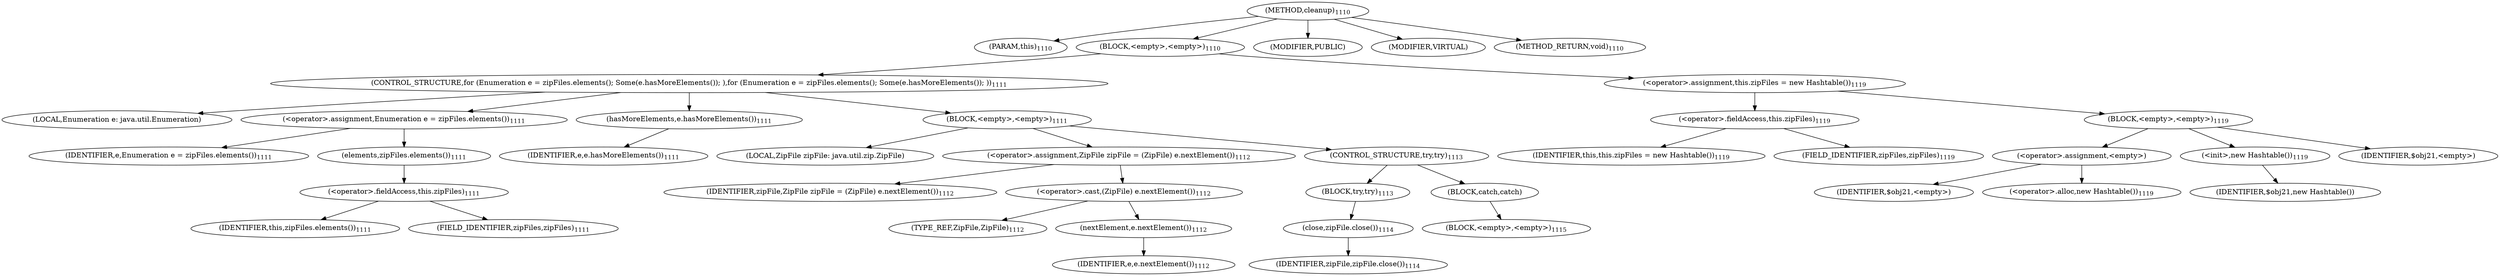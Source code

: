 digraph "cleanup" {  
"1937" [label = <(METHOD,cleanup)<SUB>1110</SUB>> ]
"1938" [label = <(PARAM,this)<SUB>1110</SUB>> ]
"1939" [label = <(BLOCK,&lt;empty&gt;,&lt;empty&gt;)<SUB>1110</SUB>> ]
"1940" [label = <(CONTROL_STRUCTURE,for (Enumeration e = zipFiles.elements(); Some(e.hasMoreElements()); ),for (Enumeration e = zipFiles.elements(); Some(e.hasMoreElements()); ))<SUB>1111</SUB>> ]
"1941" [label = <(LOCAL,Enumeration e: java.util.Enumeration)> ]
"1942" [label = <(&lt;operator&gt;.assignment,Enumeration e = zipFiles.elements())<SUB>1111</SUB>> ]
"1943" [label = <(IDENTIFIER,e,Enumeration e = zipFiles.elements())<SUB>1111</SUB>> ]
"1944" [label = <(elements,zipFiles.elements())<SUB>1111</SUB>> ]
"1945" [label = <(&lt;operator&gt;.fieldAccess,this.zipFiles)<SUB>1111</SUB>> ]
"1946" [label = <(IDENTIFIER,this,zipFiles.elements())<SUB>1111</SUB>> ]
"1947" [label = <(FIELD_IDENTIFIER,zipFiles,zipFiles)<SUB>1111</SUB>> ]
"1948" [label = <(hasMoreElements,e.hasMoreElements())<SUB>1111</SUB>> ]
"1949" [label = <(IDENTIFIER,e,e.hasMoreElements())<SUB>1111</SUB>> ]
"1950" [label = <(BLOCK,&lt;empty&gt;,&lt;empty&gt;)<SUB>1111</SUB>> ]
"1951" [label = <(LOCAL,ZipFile zipFile: java.util.zip.ZipFile)> ]
"1952" [label = <(&lt;operator&gt;.assignment,ZipFile zipFile = (ZipFile) e.nextElement())<SUB>1112</SUB>> ]
"1953" [label = <(IDENTIFIER,zipFile,ZipFile zipFile = (ZipFile) e.nextElement())<SUB>1112</SUB>> ]
"1954" [label = <(&lt;operator&gt;.cast,(ZipFile) e.nextElement())<SUB>1112</SUB>> ]
"1955" [label = <(TYPE_REF,ZipFile,ZipFile)<SUB>1112</SUB>> ]
"1956" [label = <(nextElement,e.nextElement())<SUB>1112</SUB>> ]
"1957" [label = <(IDENTIFIER,e,e.nextElement())<SUB>1112</SUB>> ]
"1958" [label = <(CONTROL_STRUCTURE,try,try)<SUB>1113</SUB>> ]
"1959" [label = <(BLOCK,try,try)<SUB>1113</SUB>> ]
"1960" [label = <(close,zipFile.close())<SUB>1114</SUB>> ]
"1961" [label = <(IDENTIFIER,zipFile,zipFile.close())<SUB>1114</SUB>> ]
"1962" [label = <(BLOCK,catch,catch)> ]
"1963" [label = <(BLOCK,&lt;empty&gt;,&lt;empty&gt;)<SUB>1115</SUB>> ]
"1964" [label = <(&lt;operator&gt;.assignment,this.zipFiles = new Hashtable())<SUB>1119</SUB>> ]
"1965" [label = <(&lt;operator&gt;.fieldAccess,this.zipFiles)<SUB>1119</SUB>> ]
"1966" [label = <(IDENTIFIER,this,this.zipFiles = new Hashtable())<SUB>1119</SUB>> ]
"1967" [label = <(FIELD_IDENTIFIER,zipFiles,zipFiles)<SUB>1119</SUB>> ]
"1968" [label = <(BLOCK,&lt;empty&gt;,&lt;empty&gt;)<SUB>1119</SUB>> ]
"1969" [label = <(&lt;operator&gt;.assignment,&lt;empty&gt;)> ]
"1970" [label = <(IDENTIFIER,$obj21,&lt;empty&gt;)> ]
"1971" [label = <(&lt;operator&gt;.alloc,new Hashtable())<SUB>1119</SUB>> ]
"1972" [label = <(&lt;init&gt;,new Hashtable())<SUB>1119</SUB>> ]
"1973" [label = <(IDENTIFIER,$obj21,new Hashtable())> ]
"1974" [label = <(IDENTIFIER,$obj21,&lt;empty&gt;)> ]
"1975" [label = <(MODIFIER,PUBLIC)> ]
"1976" [label = <(MODIFIER,VIRTUAL)> ]
"1977" [label = <(METHOD_RETURN,void)<SUB>1110</SUB>> ]
  "1937" -> "1938" 
  "1937" -> "1939" 
  "1937" -> "1975" 
  "1937" -> "1976" 
  "1937" -> "1977" 
  "1939" -> "1940" 
  "1939" -> "1964" 
  "1940" -> "1941" 
  "1940" -> "1942" 
  "1940" -> "1948" 
  "1940" -> "1950" 
  "1942" -> "1943" 
  "1942" -> "1944" 
  "1944" -> "1945" 
  "1945" -> "1946" 
  "1945" -> "1947" 
  "1948" -> "1949" 
  "1950" -> "1951" 
  "1950" -> "1952" 
  "1950" -> "1958" 
  "1952" -> "1953" 
  "1952" -> "1954" 
  "1954" -> "1955" 
  "1954" -> "1956" 
  "1956" -> "1957" 
  "1958" -> "1959" 
  "1958" -> "1962" 
  "1959" -> "1960" 
  "1960" -> "1961" 
  "1962" -> "1963" 
  "1964" -> "1965" 
  "1964" -> "1968" 
  "1965" -> "1966" 
  "1965" -> "1967" 
  "1968" -> "1969" 
  "1968" -> "1972" 
  "1968" -> "1974" 
  "1969" -> "1970" 
  "1969" -> "1971" 
  "1972" -> "1973" 
}
